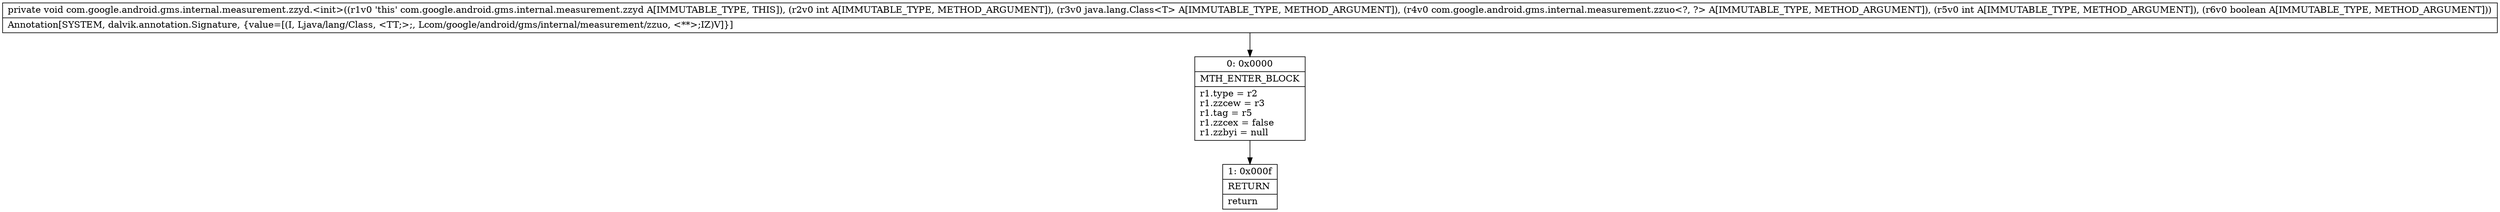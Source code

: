 digraph "CFG forcom.google.android.gms.internal.measurement.zzyd.\<init\>(ILjava\/lang\/Class;Lcom\/google\/android\/gms\/internal\/measurement\/zzuo;IZ)V" {
Node_0 [shape=record,label="{0\:\ 0x0000|MTH_ENTER_BLOCK\l|r1.type = r2\lr1.zzcew = r3\lr1.tag = r5\lr1.zzcex = false\lr1.zzbyi = null\l}"];
Node_1 [shape=record,label="{1\:\ 0x000f|RETURN\l|return\l}"];
MethodNode[shape=record,label="{private void com.google.android.gms.internal.measurement.zzyd.\<init\>((r1v0 'this' com.google.android.gms.internal.measurement.zzyd A[IMMUTABLE_TYPE, THIS]), (r2v0 int A[IMMUTABLE_TYPE, METHOD_ARGUMENT]), (r3v0 java.lang.Class\<T\> A[IMMUTABLE_TYPE, METHOD_ARGUMENT]), (r4v0 com.google.android.gms.internal.measurement.zzuo\<?, ?\> A[IMMUTABLE_TYPE, METHOD_ARGUMENT]), (r5v0 int A[IMMUTABLE_TYPE, METHOD_ARGUMENT]), (r6v0 boolean A[IMMUTABLE_TYPE, METHOD_ARGUMENT]))  | Annotation[SYSTEM, dalvik.annotation.Signature, \{value=[(I, Ljava\/lang\/Class, \<TT;\>;, Lcom\/google\/android\/gms\/internal\/measurement\/zzuo, \<**\>;IZ)V]\}]\l}"];
MethodNode -> Node_0;
Node_0 -> Node_1;
}

